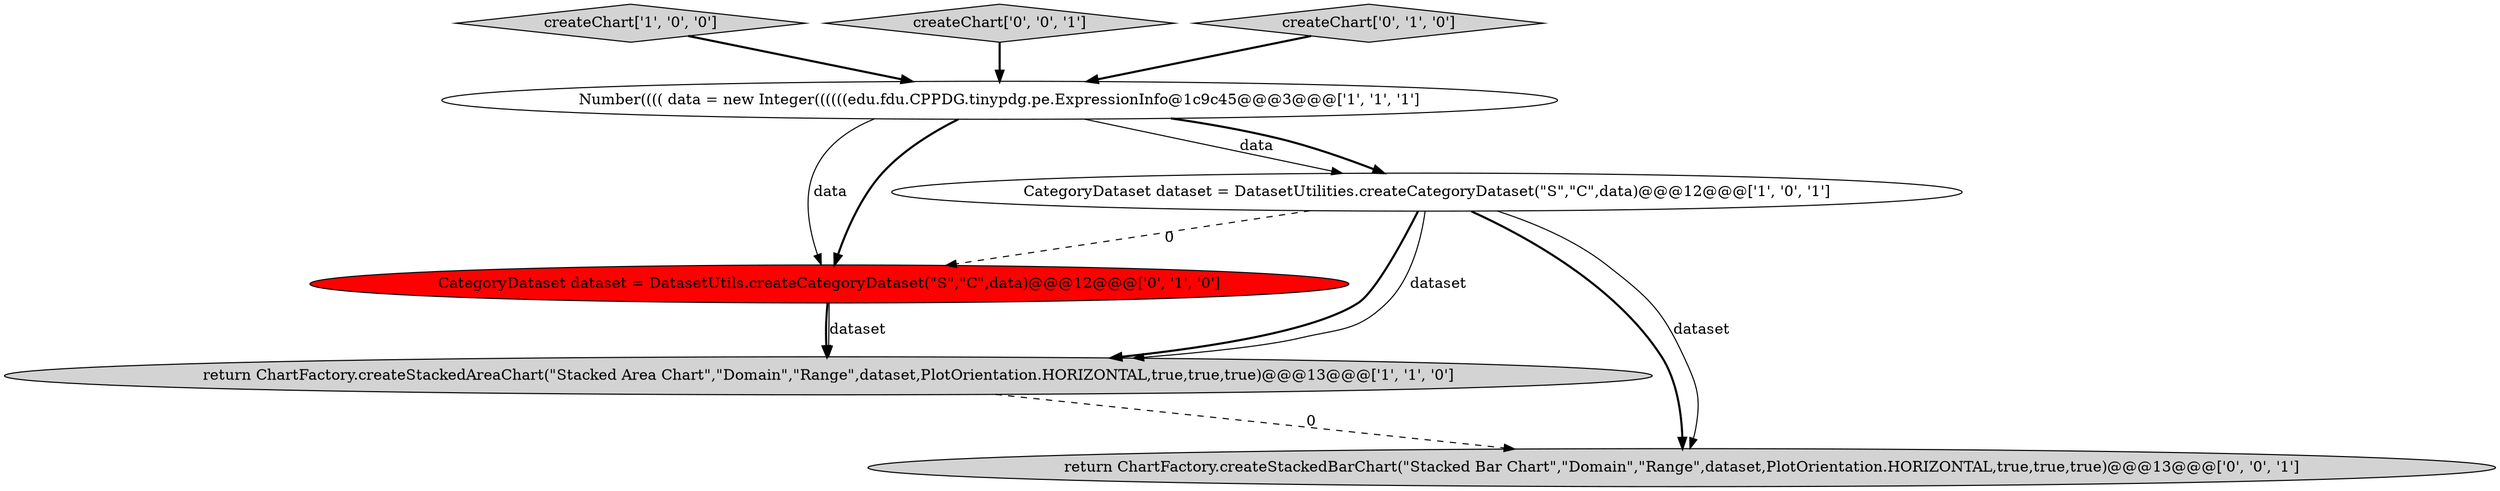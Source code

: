 digraph {
2 [style = filled, label = "createChart['1', '0', '0']", fillcolor = lightgray, shape = diamond image = "AAA0AAABBB1BBB"];
6 [style = filled, label = "createChart['0', '0', '1']", fillcolor = lightgray, shape = diamond image = "AAA0AAABBB3BBB"];
3 [style = filled, label = "return ChartFactory.createStackedAreaChart(\"Stacked Area Chart\",\"Domain\",\"Range\",dataset,PlotOrientation.HORIZONTAL,true,true,true)@@@13@@@['1', '1', '0']", fillcolor = lightgray, shape = ellipse image = "AAA0AAABBB1BBB"];
5 [style = filled, label = "CategoryDataset dataset = DatasetUtils.createCategoryDataset(\"S\",\"C\",data)@@@12@@@['0', '1', '0']", fillcolor = red, shape = ellipse image = "AAA1AAABBB2BBB"];
7 [style = filled, label = "return ChartFactory.createStackedBarChart(\"Stacked Bar Chart\",\"Domain\",\"Range\",dataset,PlotOrientation.HORIZONTAL,true,true,true)@@@13@@@['0', '0', '1']", fillcolor = lightgray, shape = ellipse image = "AAA0AAABBB3BBB"];
0 [style = filled, label = "Number(((( data = new Integer((((((edu.fdu.CPPDG.tinypdg.pe.ExpressionInfo@1c9c45@@@3@@@['1', '1', '1']", fillcolor = white, shape = ellipse image = "AAA0AAABBB1BBB"];
1 [style = filled, label = "CategoryDataset dataset = DatasetUtilities.createCategoryDataset(\"S\",\"C\",data)@@@12@@@['1', '0', '1']", fillcolor = white, shape = ellipse image = "AAA0AAABBB1BBB"];
4 [style = filled, label = "createChart['0', '1', '0']", fillcolor = lightgray, shape = diamond image = "AAA0AAABBB2BBB"];
1->3 [style = bold, label=""];
5->3 [style = bold, label=""];
0->5 [style = solid, label="data"];
0->1 [style = solid, label="data"];
1->3 [style = solid, label="dataset"];
2->0 [style = bold, label=""];
6->0 [style = bold, label=""];
1->5 [style = dashed, label="0"];
4->0 [style = bold, label=""];
5->3 [style = solid, label="dataset"];
3->7 [style = dashed, label="0"];
1->7 [style = bold, label=""];
0->1 [style = bold, label=""];
1->7 [style = solid, label="dataset"];
0->5 [style = bold, label=""];
}
